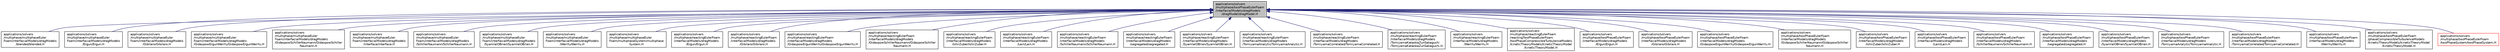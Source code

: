 digraph "applications/solvers/multiphase/twoPhaseEulerFoam/interfacialModels/dragModels/dragModel/dragModel.H"
{
  bgcolor="transparent";
  edge [fontname="Helvetica",fontsize="10",labelfontname="Helvetica",labelfontsize="10"];
  node [fontname="Helvetica",fontsize="10",shape=record];
  Node1 [label="applications/solvers\l/multiphase/twoPhaseEulerFoam\l/interfacialModels/dragModels\l/dragModel/dragModel.H",height=0.2,width=0.4,color="black", fillcolor="grey75", style="filled", fontcolor="black"];
  Node1 -> Node2 [dir="back",color="midnightblue",fontsize="10",style="solid",fontname="Helvetica"];
  Node2 [label="applications/solvers\l/multiphase/multiphaseEuler\lFoam/interfacialModels/dragModels\l/blended/blended.H",height=0.2,width=0.4,color="black",URL="$a06007.html"];
  Node1 -> Node3 [dir="back",color="midnightblue",fontsize="10",style="solid",fontname="Helvetica"];
  Node3 [label="applications/solvers\l/multiphase/multiphaseEuler\lFoam/interfacialModels/dragModels\l/Ergun/Ergun.H",height=0.2,width=0.4,color="black",URL="$a03353.html"];
  Node1 -> Node4 [dir="back",color="midnightblue",fontsize="10",style="solid",fontname="Helvetica"];
  Node4 [label="applications/solvers\l/multiphase/multiphaseEuler\lFoam/interfacialModels/dragModels\l/Gibilaro/Gibilaro.H",height=0.2,width=0.4,color="black",URL="$a03359.html"];
  Node1 -> Node5 [dir="back",color="midnightblue",fontsize="10",style="solid",fontname="Helvetica"];
  Node5 [label="applications/solvers\l/multiphase/multiphaseEuler\lFoam/interfacialModels/dragModels\l/GidaspowErgunWenYu/GidaspowErgunWenYu.H",height=0.2,width=0.4,color="black",URL="$a03365.html"];
  Node1 -> Node6 [dir="back",color="midnightblue",fontsize="10",style="solid",fontname="Helvetica"];
  Node6 [label="applications/solvers\l/multiphase/multiphaseEuler\lFoam/interfacialModels/dragModels\l/GidaspowSchillerNaumann/GidaspowSchiller\lNaumann.H",height=0.2,width=0.4,color="black",URL="$a03371.html"];
  Node1 -> Node7 [dir="back",color="midnightblue",fontsize="10",style="solid",fontname="Helvetica"];
  Node7 [label="applications/solvers\l/multiphase/multiphaseEuler\lFoam/interfacialModels/dragModels\l/interface/interface.H",height=0.2,width=0.4,color="black",URL="$a03375.html"];
  Node1 -> Node8 [dir="back",color="midnightblue",fontsize="10",style="solid",fontname="Helvetica"];
  Node8 [label="applications/solvers\l/multiphase/multiphaseEuler\lFoam/interfacialModels/dragModels\l/SchillerNaumann/SchillerNaumann.H",height=0.2,width=0.4,color="black",URL="$a03379.html"];
  Node1 -> Node9 [dir="back",color="midnightblue",fontsize="10",style="solid",fontname="Helvetica"];
  Node9 [label="applications/solvers\l/multiphase/multiphaseEuler\lFoam/interfacialModels/dragModels\l/SyamlalOBrien/SyamlalOBrien.H",height=0.2,width=0.4,color="black",URL="$a03385.html"];
  Node1 -> Node10 [dir="back",color="midnightblue",fontsize="10",style="solid",fontname="Helvetica"];
  Node10 [label="applications/solvers\l/multiphase/multiphaseEuler\lFoam/interfacialModels/dragModels\l/WenYu/WenYu.H",height=0.2,width=0.4,color="black",URL="$a03391.html"];
  Node1 -> Node11 [dir="back",color="midnightblue",fontsize="10",style="solid",fontname="Helvetica"];
  Node11 [label="applications/solvers\l/multiphase/multiphaseEuler\lFoam/multiphaseSystem/multiphase\lSystem.H",height=0.2,width=0.4,color="black",URL="$a03422.html"];
  Node1 -> Node12 [dir="back",color="midnightblue",fontsize="10",style="solid",fontname="Helvetica"];
  Node12 [label="applications/solvers\l/multiphase/reactingEulerFoam\l/interfacialModels/dragModels\l/Ergun/Ergun.H",height=0.2,width=0.4,color="black",URL="$a03354.html"];
  Node1 -> Node13 [dir="back",color="midnightblue",fontsize="10",style="solid",fontname="Helvetica"];
  Node13 [label="applications/solvers\l/multiphase/reactingEulerFoam\l/interfacialModels/dragModels\l/Gibilaro/Gibilaro.H",height=0.2,width=0.4,color="black",URL="$a03360.html"];
  Node1 -> Node14 [dir="back",color="midnightblue",fontsize="10",style="solid",fontname="Helvetica"];
  Node14 [label="applications/solvers\l/multiphase/reactingEulerFoam\l/interfacialModels/dragModels\l/GidaspowErgunWenYu/GidaspowErgunWenYu.H",height=0.2,width=0.4,color="black",URL="$a03366.html"];
  Node1 -> Node15 [dir="back",color="midnightblue",fontsize="10",style="solid",fontname="Helvetica"];
  Node15 [label="applications/solvers\l/multiphase/reactingEulerFoam\l/interfacialModels/dragModels\l/GidaspowSchillerNaumann/GidaspowSchiller\lNaumann.H",height=0.2,width=0.4,color="black",URL="$a03372.html"];
  Node1 -> Node16 [dir="back",color="midnightblue",fontsize="10",style="solid",fontname="Helvetica"];
  Node16 [label="applications/solvers\l/multiphase/reactingEulerFoam\l/interfacialModels/dragModels\l/IshiiZuber/IshiiZuber.H",height=0.2,width=0.4,color="black",URL="$a03503.html"];
  Node1 -> Node17 [dir="back",color="midnightblue",fontsize="10",style="solid",fontname="Helvetica"];
  Node17 [label="applications/solvers\l/multiphase/reactingEulerFoam\l/interfacialModels/dragModels\l/Lain/Lain.H",height=0.2,width=0.4,color="black",URL="$a03507.html"];
  Node1 -> Node18 [dir="back",color="midnightblue",fontsize="10",style="solid",fontname="Helvetica"];
  Node18 [label="applications/solvers\l/multiphase/reactingEulerFoam\l/interfacialModels/dragModels\l/SchillerNaumann/SchillerNaumann.H",height=0.2,width=0.4,color="black",URL="$a03380.html"];
  Node1 -> Node19 [dir="back",color="midnightblue",fontsize="10",style="solid",fontname="Helvetica"];
  Node19 [label="applications/solvers\l/multiphase/reactingEulerFoam\l/interfacialModels/dragModels\l/segregated/segregated.H",height=0.2,width=0.4,color="black",URL="$a03511.html"];
  Node1 -> Node20 [dir="back",color="midnightblue",fontsize="10",style="solid",fontname="Helvetica"];
  Node20 [label="applications/solvers\l/multiphase/reactingEulerFoam\l/interfacialModels/dragModels\l/SyamlalOBrien/SyamlalOBrien.H",height=0.2,width=0.4,color="black",URL="$a03386.html"];
  Node1 -> Node21 [dir="back",color="midnightblue",fontsize="10",style="solid",fontname="Helvetica"];
  Node21 [label="applications/solvers\l/multiphase/reactingEulerFoam\l/interfacialModels/dragModels\l/TomiyamaAnalytic/TomiyamaAnalytic.H",height=0.2,width=0.4,color="black",URL="$a03515.html"];
  Node1 -> Node22 [dir="back",color="midnightblue",fontsize="10",style="solid",fontname="Helvetica"];
  Node22 [label="applications/solvers\l/multiphase/reactingEulerFoam\l/interfacialModels/dragModels\l/TomiyamaCorrelated/TomiyamaCorrelated.H",height=0.2,width=0.4,color="black",URL="$a03519.html"];
  Node1 -> Node23 [dir="back",color="midnightblue",fontsize="10",style="solid",fontname="Helvetica"];
  Node23 [label="applications/solvers\l/multiphase/reactingEulerFoam\l/interfacialModels/dragModels\l/TomiyamaKataokaZunSakaguchi\l/TomiyamaKataokaZunSakaguchi.H",height=0.2,width=0.4,color="black",URL="$a03522.html"];
  Node1 -> Node24 [dir="back",color="midnightblue",fontsize="10",style="solid",fontname="Helvetica"];
  Node24 [label="applications/solvers\l/multiphase/reactingEulerFoam\l/interfacialModels/dragModels\l/WenYu/WenYu.H",height=0.2,width=0.4,color="black",URL="$a03392.html"];
  Node1 -> Node25 [dir="back",color="midnightblue",fontsize="10",style="solid",fontname="Helvetica"];
  Node25 [label="applications/solvers\l/multiphase/reactingEulerFoam\l/reactingTwoPhaseEulerFoam\l/twoPhaseCompressibleTurbulenceModels\l/kineticTheoryModels/kineticTheoryModel\l/kineticTheoryModel.H",height=0.2,width=0.4,color="black",URL="$a03801.html"];
  Node1 -> Node26 [dir="back",color="midnightblue",fontsize="10",style="solid",fontname="Helvetica"];
  Node26 [label="applications/solvers\l/multiphase/twoPhaseEulerFoam\l/interfacialModels/dragModels\l/Ergun/Ergun.H",height=0.2,width=0.4,color="black",URL="$a03355.html"];
  Node1 -> Node27 [dir="back",color="midnightblue",fontsize="10",style="solid",fontname="Helvetica"];
  Node27 [label="applications/solvers\l/multiphase/twoPhaseEulerFoam\l/interfacialModels/dragModels\l/Gibilaro/Gibilaro.H",height=0.2,width=0.4,color="black",URL="$a03361.html"];
  Node1 -> Node28 [dir="back",color="midnightblue",fontsize="10",style="solid",fontname="Helvetica"];
  Node28 [label="applications/solvers\l/multiphase/twoPhaseEulerFoam\l/interfacialModels/dragModels\l/GidaspowErgunWenYu/GidaspowErgunWenYu.H",height=0.2,width=0.4,color="black",URL="$a03367.html"];
  Node1 -> Node29 [dir="back",color="midnightblue",fontsize="10",style="solid",fontname="Helvetica"];
  Node29 [label="applications/solvers\l/multiphase/twoPhaseEulerFoam\l/interfacialModels/dragModels\l/GidaspowSchillerNaumann/GidaspowSchiller\lNaumann.H",height=0.2,width=0.4,color="black",URL="$a03373.html"];
  Node1 -> Node30 [dir="back",color="midnightblue",fontsize="10",style="solid",fontname="Helvetica"];
  Node30 [label="applications/solvers\l/multiphase/twoPhaseEulerFoam\l/interfacialModels/dragModels\l/IshiiZuber/IshiiZuber.H",height=0.2,width=0.4,color="black",URL="$a03504.html"];
  Node1 -> Node31 [dir="back",color="midnightblue",fontsize="10",style="solid",fontname="Helvetica"];
  Node31 [label="applications/solvers\l/multiphase/twoPhaseEulerFoam\l/interfacialModels/dragModels\l/Lain/Lain.H",height=0.2,width=0.4,color="black",URL="$a03508.html"];
  Node1 -> Node32 [dir="back",color="midnightblue",fontsize="10",style="solid",fontname="Helvetica"];
  Node32 [label="applications/solvers\l/multiphase/twoPhaseEulerFoam\l/interfacialModels/dragModels\l/SchillerNaumann/SchillerNaumann.H",height=0.2,width=0.4,color="black",URL="$a03381.html"];
  Node1 -> Node33 [dir="back",color="midnightblue",fontsize="10",style="solid",fontname="Helvetica"];
  Node33 [label="applications/solvers\l/multiphase/twoPhaseEulerFoam\l/interfacialModels/dragModels\l/segregated/segregated.H",height=0.2,width=0.4,color="black",URL="$a03512.html"];
  Node1 -> Node34 [dir="back",color="midnightblue",fontsize="10",style="solid",fontname="Helvetica"];
  Node34 [label="applications/solvers\l/multiphase/twoPhaseEulerFoam\l/interfacialModels/dragModels\l/SyamlalOBrien/SyamlalOBrien.H",height=0.2,width=0.4,color="black",URL="$a03387.html"];
  Node1 -> Node35 [dir="back",color="midnightblue",fontsize="10",style="solid",fontname="Helvetica"];
  Node35 [label="applications/solvers\l/multiphase/twoPhaseEulerFoam\l/interfacialModels/dragModels\l/TomiyamaAnalytic/TomiyamaAnalytic.H",height=0.2,width=0.4,color="black",URL="$a03516.html"];
  Node1 -> Node36 [dir="back",color="midnightblue",fontsize="10",style="solid",fontname="Helvetica"];
  Node36 [label="applications/solvers\l/multiphase/twoPhaseEulerFoam\l/interfacialModels/dragModels\l/TomiyamaCorrelated/TomiyamaCorrelated.H",height=0.2,width=0.4,color="black",URL="$a03520.html"];
  Node1 -> Node37 [dir="back",color="midnightblue",fontsize="10",style="solid",fontname="Helvetica"];
  Node37 [label="applications/solvers\l/multiphase/twoPhaseEulerFoam\l/interfacialModels/dragModels\l/WenYu/WenYu.H",height=0.2,width=0.4,color="black",URL="$a03393.html"];
  Node1 -> Node38 [dir="back",color="midnightblue",fontsize="10",style="solid",fontname="Helvetica"];
  Node38 [label="applications/solvers\l/multiphase/twoPhaseEulerFoam\l/phaseCompressibleTurbulenceModels\l/kineticTheoryModels/kineticTheoryModel\l/kineticTheoryModel.H",height=0.2,width=0.4,color="black",URL="$a03802.html"];
  Node1 -> Node39 [dir="back",color="midnightblue",fontsize="10",style="solid",fontname="Helvetica"];
  Node39 [label="applications/solvers\l/multiphase/twoPhaseEulerFoam\l/twoPhaseSystem/twoPhaseSystem.H",height=0.2,width=0.4,color="red",URL="$a03873.html"];
}
